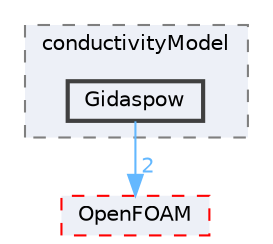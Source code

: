 digraph "src/phaseSystemModels/twoPhaseEuler/phaseCompressibleTurbulenceModels/kineticTheoryModels/conductivityModel/Gidaspow"
{
 // LATEX_PDF_SIZE
  bgcolor="transparent";
  edge [fontname=Helvetica,fontsize=10,labelfontname=Helvetica,labelfontsize=10];
  node [fontname=Helvetica,fontsize=10,shape=box,height=0.2,width=0.4];
  compound=true
  subgraph clusterdir_ee2f1c33072f218f02af80fb604e1fed {
    graph [ bgcolor="#edf0f7", pencolor="grey50", label="conductivityModel", fontname=Helvetica,fontsize=10 style="filled,dashed", URL="dir_ee2f1c33072f218f02af80fb604e1fed.html",tooltip=""]
  dir_791d2e5f679716825b92eef5c82d536e [label="Gidaspow", fillcolor="#edf0f7", color="grey25", style="filled,bold", URL="dir_791d2e5f679716825b92eef5c82d536e.html",tooltip=""];
  }
  dir_c5473ff19b20e6ec4dfe5c310b3778a8 [label="OpenFOAM", fillcolor="#edf0f7", color="red", style="filled,dashed", URL="dir_c5473ff19b20e6ec4dfe5c310b3778a8.html",tooltip=""];
  dir_791d2e5f679716825b92eef5c82d536e->dir_c5473ff19b20e6ec4dfe5c310b3778a8 [headlabel="2", labeldistance=1.5 headhref="dir_001637_002695.html" href="dir_001637_002695.html" color="steelblue1" fontcolor="steelblue1"];
}
